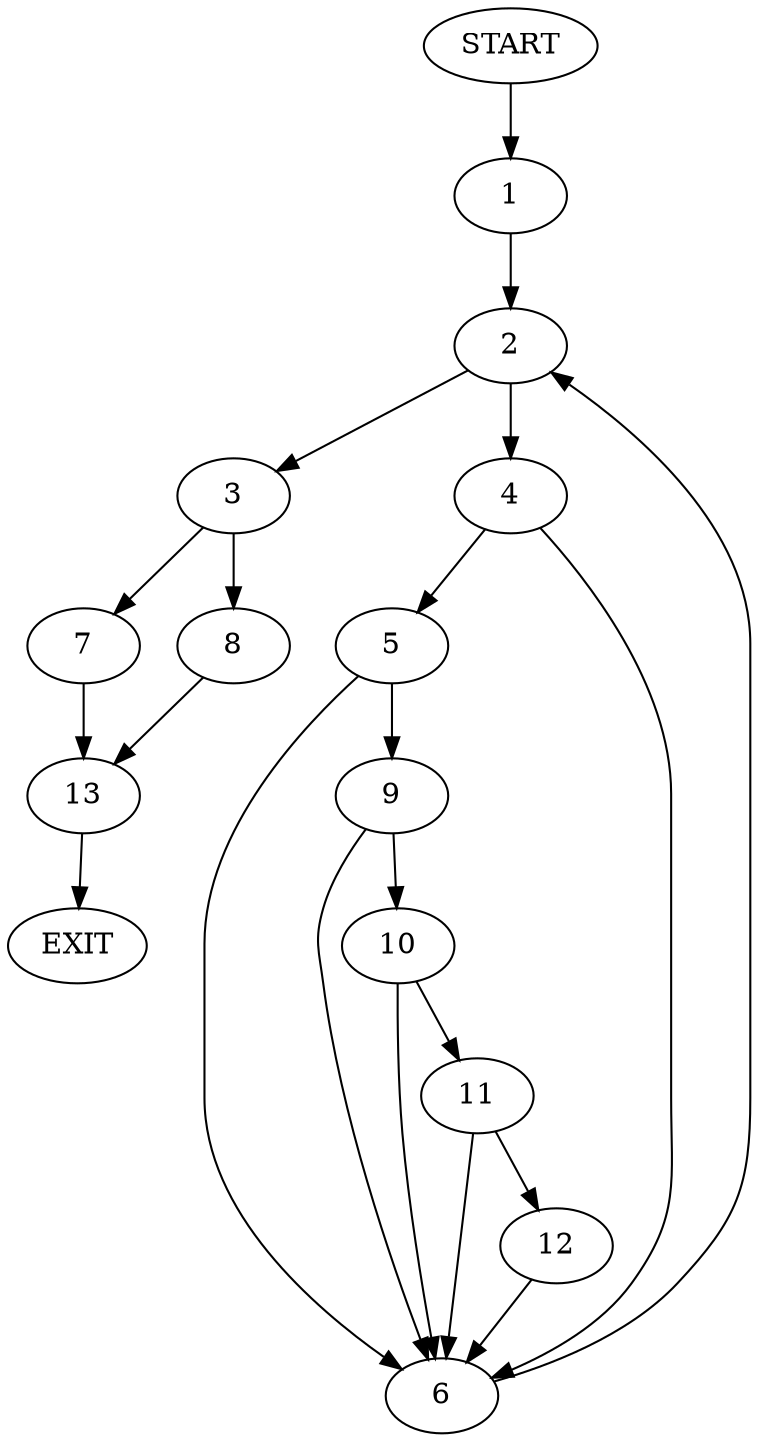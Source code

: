 digraph {
0 [label="START"]
14 [label="EXIT"]
0 -> 1
1 -> 2
2 -> 3
2 -> 4
4 -> 5
4 -> 6
3 -> 7
3 -> 8
6 -> 2
5 -> 9
5 -> 6
9 -> 10
9 -> 6
10 -> 11
10 -> 6
11 -> 12
11 -> 6
12 -> 6
7 -> 13
8 -> 13
13 -> 14
}
